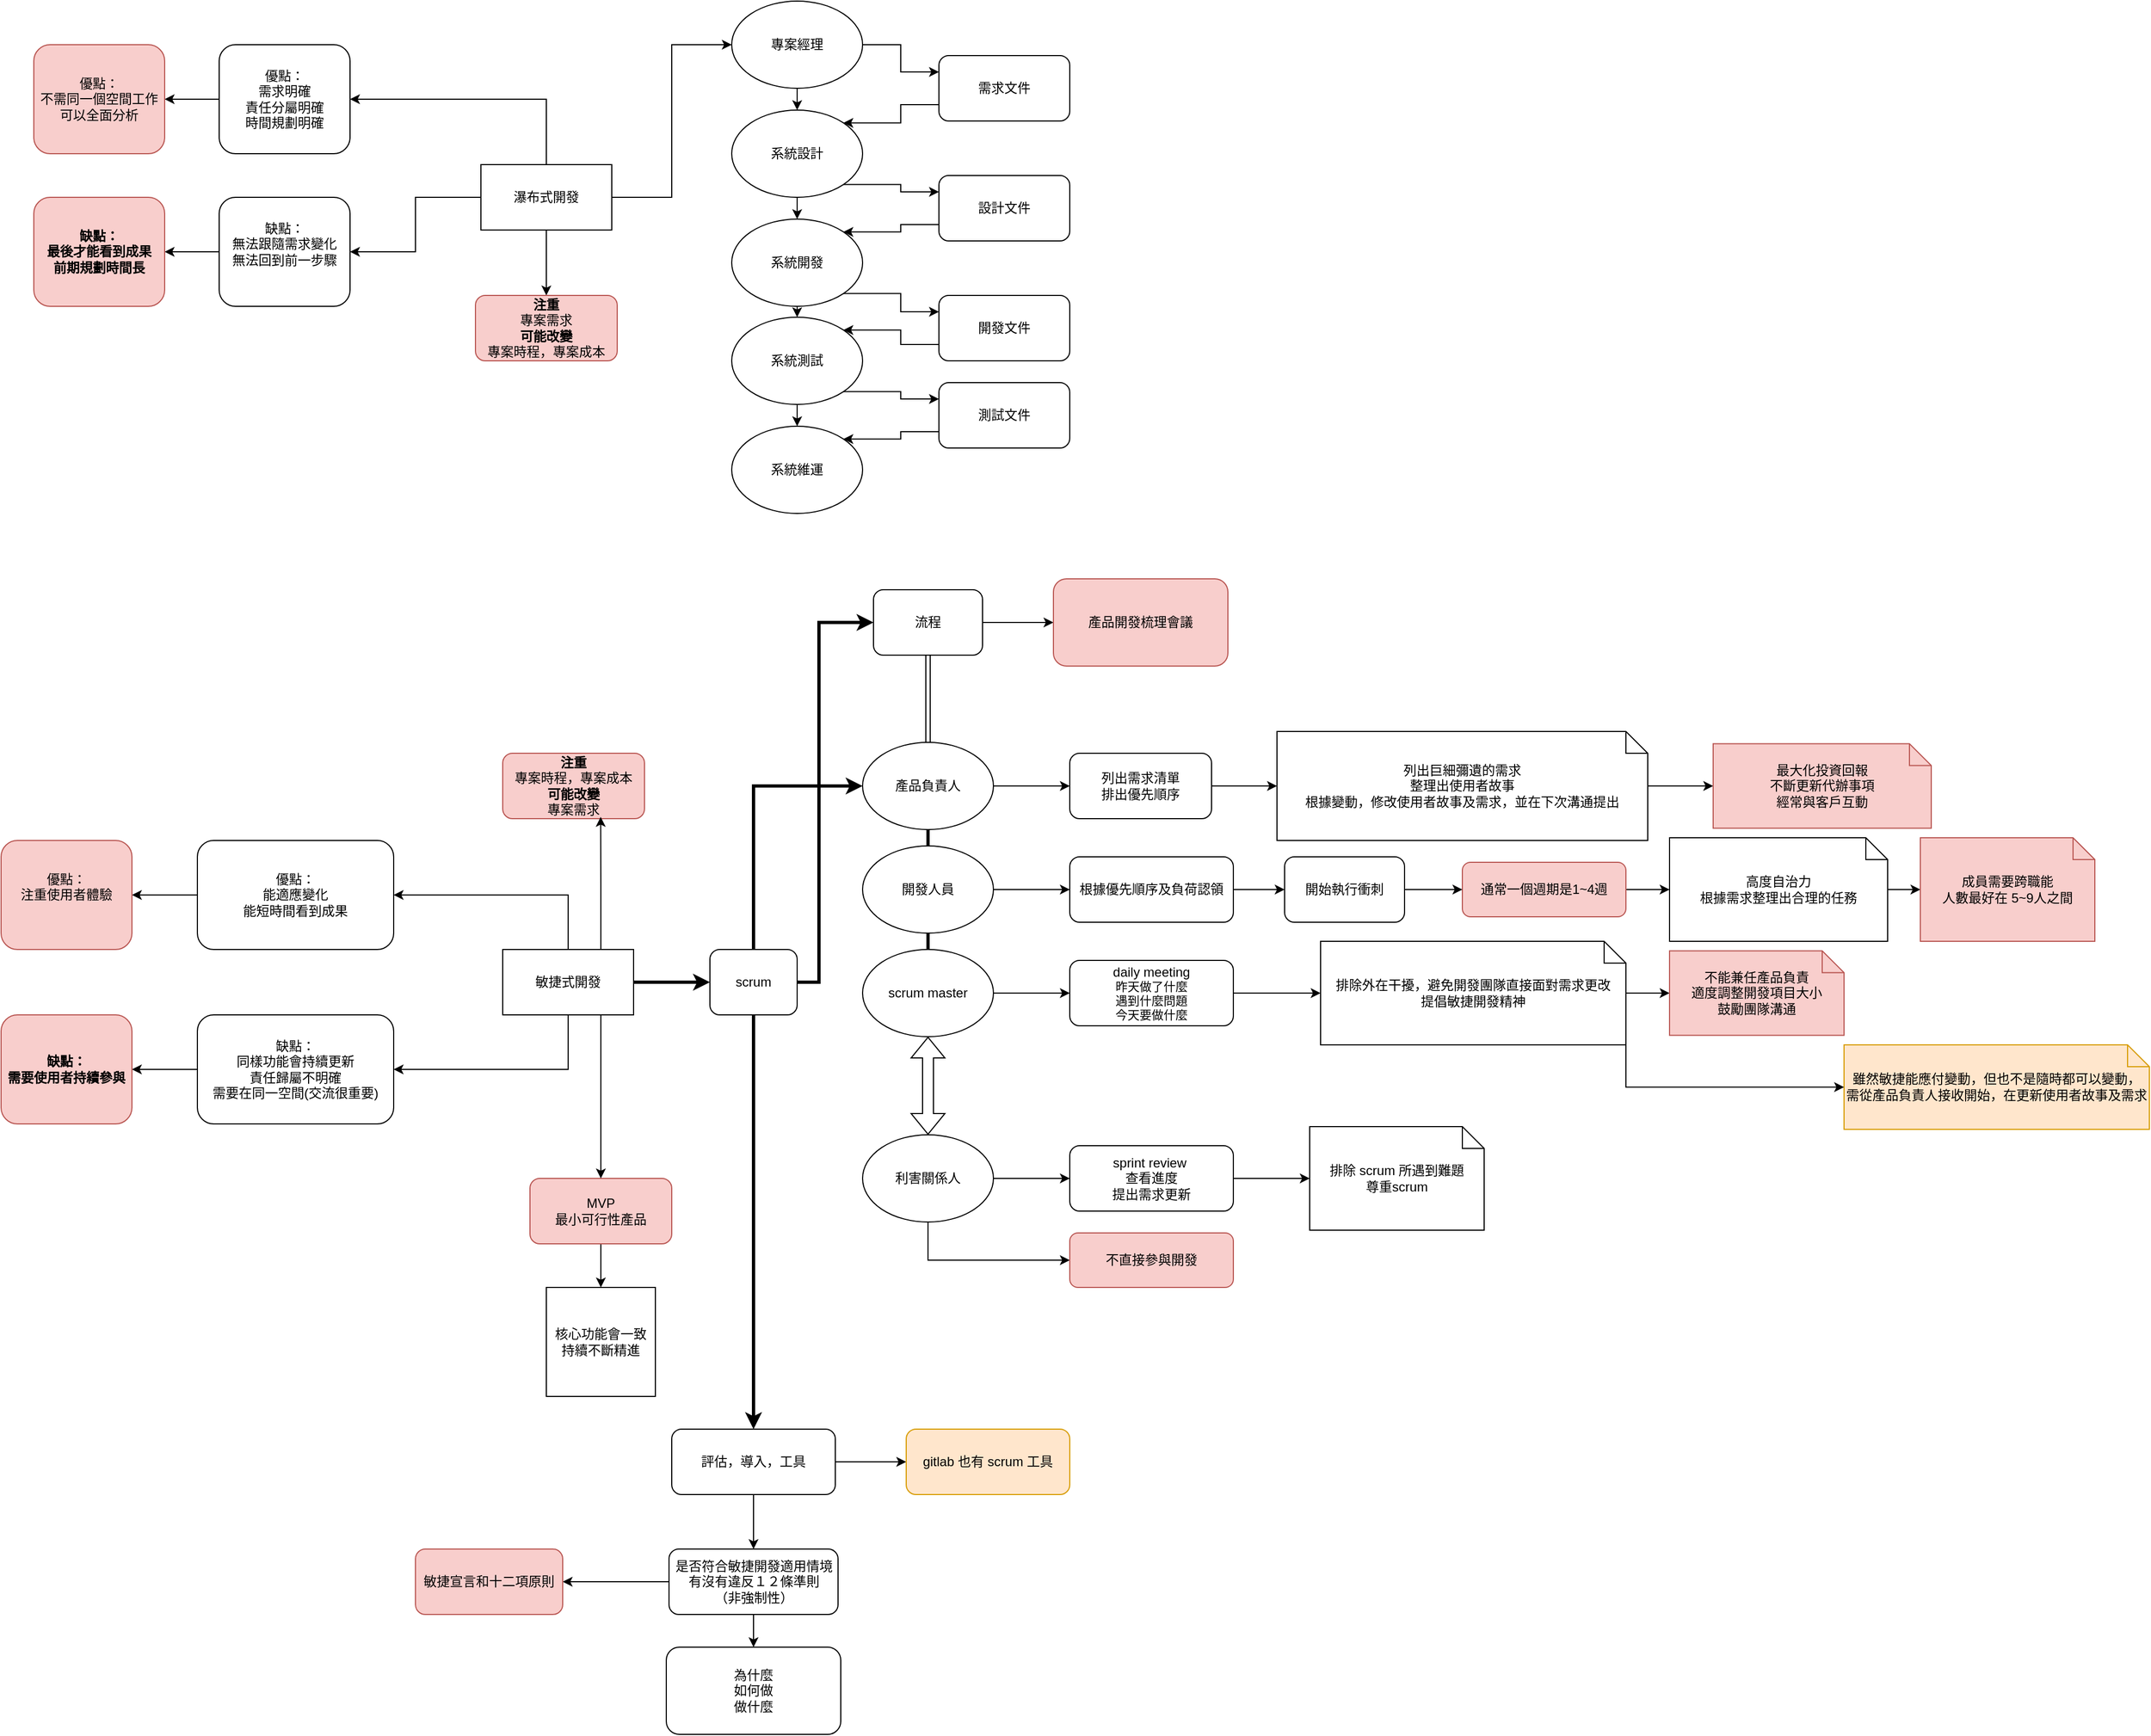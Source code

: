 <mxfile version="24.4.13" type="github">
  <diagram name="第 1 页" id="IrYBh-we4-hO0y2d7JYK">
    <mxGraphModel dx="2514" dy="2064" grid="1" gridSize="10" guides="1" tooltips="1" connect="1" arrows="1" fold="1" page="1" pageScale="1" pageWidth="827" pageHeight="1169" math="0" shadow="0">
      <root>
        <mxCell id="0" />
        <mxCell id="1" parent="0" />
        <mxCell id="txEXzCPCH6nZ4rqp-_Vv-50" style="edgeStyle=orthogonalEdgeStyle;rounded=0;orthogonalLoop=1;jettySize=auto;html=1;exitX=1;exitY=0.5;exitDx=0;exitDy=0;entryX=0;entryY=0.5;entryDx=0;entryDy=0;" edge="1" parent="1" source="txEXzCPCH6nZ4rqp-_Vv-1" target="txEXzCPCH6nZ4rqp-_Vv-47">
          <mxGeometry relative="1" as="geometry" />
        </mxCell>
        <mxCell id="txEXzCPCH6nZ4rqp-_Vv-131" value="" style="edgeStyle=orthogonalEdgeStyle;rounded=0;orthogonalLoop=1;jettySize=auto;html=1;shape=link;" edge="1" parent="1" source="txEXzCPCH6nZ4rqp-_Vv-1" target="txEXzCPCH6nZ4rqp-_Vv-129">
          <mxGeometry relative="1" as="geometry" />
        </mxCell>
        <mxCell id="txEXzCPCH6nZ4rqp-_Vv-1" value="產品負責人" style="ellipse;whiteSpace=wrap;html=1;" vertex="1" parent="1">
          <mxGeometry x="310" width="120" height="80" as="geometry" />
        </mxCell>
        <mxCell id="txEXzCPCH6nZ4rqp-_Vv-39" style="edgeStyle=orthogonalEdgeStyle;rounded=0;orthogonalLoop=1;jettySize=auto;html=1;exitX=1;exitY=0.5;exitDx=0;exitDy=0;entryX=0;entryY=0.5;entryDx=0;entryDy=0;strokeWidth=3;" edge="1" parent="1" source="txEXzCPCH6nZ4rqp-_Vv-2" target="txEXzCPCH6nZ4rqp-_Vv-38">
          <mxGeometry relative="1" as="geometry" />
        </mxCell>
        <mxCell id="txEXzCPCH6nZ4rqp-_Vv-62" style="edgeStyle=orthogonalEdgeStyle;rounded=0;orthogonalLoop=1;jettySize=auto;html=1;exitX=0.5;exitY=0;exitDx=0;exitDy=0;entryX=1;entryY=0.5;entryDx=0;entryDy=0;" edge="1" parent="1" source="txEXzCPCH6nZ4rqp-_Vv-2" target="txEXzCPCH6nZ4rqp-_Vv-60">
          <mxGeometry relative="1" as="geometry" />
        </mxCell>
        <mxCell id="txEXzCPCH6nZ4rqp-_Vv-63" style="edgeStyle=orthogonalEdgeStyle;rounded=0;orthogonalLoop=1;jettySize=auto;html=1;exitX=0.5;exitY=1;exitDx=0;exitDy=0;entryX=1;entryY=0.5;entryDx=0;entryDy=0;" edge="1" parent="1" source="txEXzCPCH6nZ4rqp-_Vv-2" target="txEXzCPCH6nZ4rqp-_Vv-61">
          <mxGeometry relative="1" as="geometry" />
        </mxCell>
        <mxCell id="txEXzCPCH6nZ4rqp-_Vv-2" value="敏捷式開發" style="rounded=0;whiteSpace=wrap;html=1;" vertex="1" parent="1">
          <mxGeometry x="-20" y="190" width="120" height="60" as="geometry" />
        </mxCell>
        <mxCell id="txEXzCPCH6nZ4rqp-_Vv-6" style="edgeStyle=orthogonalEdgeStyle;rounded=0;orthogonalLoop=1;jettySize=auto;html=1;exitX=1;exitY=0.5;exitDx=0;exitDy=0;entryX=0;entryY=0.5;entryDx=0;entryDy=0;" edge="1" parent="1" source="txEXzCPCH6nZ4rqp-_Vv-4" target="txEXzCPCH6nZ4rqp-_Vv-5">
          <mxGeometry relative="1" as="geometry" />
        </mxCell>
        <mxCell id="txEXzCPCH6nZ4rqp-_Vv-31" style="edgeStyle=orthogonalEdgeStyle;rounded=0;orthogonalLoop=1;jettySize=auto;html=1;exitX=0.5;exitY=0;exitDx=0;exitDy=0;entryX=1;entryY=0.5;entryDx=0;entryDy=0;" edge="1" parent="1" source="txEXzCPCH6nZ4rqp-_Vv-4" target="txEXzCPCH6nZ4rqp-_Vv-29">
          <mxGeometry relative="1" as="geometry" />
        </mxCell>
        <mxCell id="txEXzCPCH6nZ4rqp-_Vv-32" style="edgeStyle=orthogonalEdgeStyle;rounded=0;orthogonalLoop=1;jettySize=auto;html=1;exitX=0;exitY=0.5;exitDx=0;exitDy=0;entryX=1;entryY=0.5;entryDx=0;entryDy=0;" edge="1" parent="1" source="txEXzCPCH6nZ4rqp-_Vv-4" target="txEXzCPCH6nZ4rqp-_Vv-30">
          <mxGeometry relative="1" as="geometry" />
        </mxCell>
        <mxCell id="txEXzCPCH6nZ4rqp-_Vv-88" value="" style="edgeStyle=orthogonalEdgeStyle;rounded=0;orthogonalLoop=1;jettySize=auto;html=1;" edge="1" parent="1" source="txEXzCPCH6nZ4rqp-_Vv-4" target="txEXzCPCH6nZ4rqp-_Vv-86">
          <mxGeometry relative="1" as="geometry" />
        </mxCell>
        <mxCell id="txEXzCPCH6nZ4rqp-_Vv-4" value="瀑布式開發" style="rounded=0;whiteSpace=wrap;html=1;" vertex="1" parent="1">
          <mxGeometry x="-40" y="-530" width="120" height="60" as="geometry" />
        </mxCell>
        <mxCell id="txEXzCPCH6nZ4rqp-_Vv-17" style="edgeStyle=orthogonalEdgeStyle;rounded=0;orthogonalLoop=1;jettySize=auto;html=1;exitX=0.5;exitY=1;exitDx=0;exitDy=0;entryX=0.5;entryY=0;entryDx=0;entryDy=0;" edge="1" parent="1" source="txEXzCPCH6nZ4rqp-_Vv-5" target="txEXzCPCH6nZ4rqp-_Vv-8">
          <mxGeometry relative="1" as="geometry" />
        </mxCell>
        <mxCell id="txEXzCPCH6nZ4rqp-_Vv-21" style="edgeStyle=orthogonalEdgeStyle;rounded=0;orthogonalLoop=1;jettySize=auto;html=1;exitX=1;exitY=0.5;exitDx=0;exitDy=0;entryX=0;entryY=0.25;entryDx=0;entryDy=0;" edge="1" parent="1" source="txEXzCPCH6nZ4rqp-_Vv-5" target="txEXzCPCH6nZ4rqp-_Vv-11">
          <mxGeometry relative="1" as="geometry" />
        </mxCell>
        <mxCell id="txEXzCPCH6nZ4rqp-_Vv-5" value="專案經理" style="ellipse;whiteSpace=wrap;html=1;" vertex="1" parent="1">
          <mxGeometry x="190" y="-680" width="120" height="80" as="geometry" />
        </mxCell>
        <mxCell id="txEXzCPCH6nZ4rqp-_Vv-7" value="系統維運" style="ellipse;whiteSpace=wrap;html=1;" vertex="1" parent="1">
          <mxGeometry x="190" y="-290" width="120" height="80" as="geometry" />
        </mxCell>
        <mxCell id="txEXzCPCH6nZ4rqp-_Vv-18" style="edgeStyle=orthogonalEdgeStyle;rounded=0;orthogonalLoop=1;jettySize=auto;html=1;exitX=0.5;exitY=1;exitDx=0;exitDy=0;entryX=0.5;entryY=0;entryDx=0;entryDy=0;" edge="1" parent="1" source="txEXzCPCH6nZ4rqp-_Vv-8" target="txEXzCPCH6nZ4rqp-_Vv-9">
          <mxGeometry relative="1" as="geometry" />
        </mxCell>
        <mxCell id="txEXzCPCH6nZ4rqp-_Vv-23" style="edgeStyle=orthogonalEdgeStyle;rounded=0;orthogonalLoop=1;jettySize=auto;html=1;exitX=1;exitY=1;exitDx=0;exitDy=0;entryX=0;entryY=0.25;entryDx=0;entryDy=0;" edge="1" parent="1" source="txEXzCPCH6nZ4rqp-_Vv-8" target="txEXzCPCH6nZ4rqp-_Vv-14">
          <mxGeometry relative="1" as="geometry" />
        </mxCell>
        <mxCell id="txEXzCPCH6nZ4rqp-_Vv-8" value="系統設計" style="ellipse;whiteSpace=wrap;html=1;" vertex="1" parent="1">
          <mxGeometry x="190" y="-580" width="120" height="80" as="geometry" />
        </mxCell>
        <mxCell id="txEXzCPCH6nZ4rqp-_Vv-19" style="edgeStyle=orthogonalEdgeStyle;rounded=0;orthogonalLoop=1;jettySize=auto;html=1;exitX=0.5;exitY=1;exitDx=0;exitDy=0;entryX=0.5;entryY=0;entryDx=0;entryDy=0;" edge="1" parent="1" source="txEXzCPCH6nZ4rqp-_Vv-9" target="txEXzCPCH6nZ4rqp-_Vv-10">
          <mxGeometry relative="1" as="geometry" />
        </mxCell>
        <mxCell id="txEXzCPCH6nZ4rqp-_Vv-25" style="edgeStyle=orthogonalEdgeStyle;rounded=0;orthogonalLoop=1;jettySize=auto;html=1;exitX=1;exitY=1;exitDx=0;exitDy=0;entryX=0;entryY=0.25;entryDx=0;entryDy=0;" edge="1" parent="1" source="txEXzCPCH6nZ4rqp-_Vv-9" target="txEXzCPCH6nZ4rqp-_Vv-15">
          <mxGeometry relative="1" as="geometry" />
        </mxCell>
        <mxCell id="txEXzCPCH6nZ4rqp-_Vv-9" value="系統開發" style="ellipse;whiteSpace=wrap;html=1;" vertex="1" parent="1">
          <mxGeometry x="190" y="-480" width="120" height="80" as="geometry" />
        </mxCell>
        <mxCell id="txEXzCPCH6nZ4rqp-_Vv-20" style="edgeStyle=orthogonalEdgeStyle;rounded=0;orthogonalLoop=1;jettySize=auto;html=1;exitX=0.5;exitY=1;exitDx=0;exitDy=0;entryX=0.5;entryY=0;entryDx=0;entryDy=0;" edge="1" parent="1" source="txEXzCPCH6nZ4rqp-_Vv-10" target="txEXzCPCH6nZ4rqp-_Vv-7">
          <mxGeometry relative="1" as="geometry" />
        </mxCell>
        <mxCell id="txEXzCPCH6nZ4rqp-_Vv-27" style="edgeStyle=orthogonalEdgeStyle;rounded=0;orthogonalLoop=1;jettySize=auto;html=1;exitX=1;exitY=1;exitDx=0;exitDy=0;entryX=0;entryY=0.25;entryDx=0;entryDy=0;" edge="1" parent="1" source="txEXzCPCH6nZ4rqp-_Vv-10" target="txEXzCPCH6nZ4rqp-_Vv-16">
          <mxGeometry relative="1" as="geometry" />
        </mxCell>
        <mxCell id="txEXzCPCH6nZ4rqp-_Vv-10" value="系統測試" style="ellipse;whiteSpace=wrap;html=1;" vertex="1" parent="1">
          <mxGeometry x="190" y="-390" width="120" height="80" as="geometry" />
        </mxCell>
        <mxCell id="txEXzCPCH6nZ4rqp-_Vv-22" style="edgeStyle=orthogonalEdgeStyle;rounded=0;orthogonalLoop=1;jettySize=auto;html=1;exitX=0;exitY=0.75;exitDx=0;exitDy=0;entryX=1;entryY=0;entryDx=0;entryDy=0;" edge="1" parent="1" source="txEXzCPCH6nZ4rqp-_Vv-11" target="txEXzCPCH6nZ4rqp-_Vv-8">
          <mxGeometry relative="1" as="geometry" />
        </mxCell>
        <mxCell id="txEXzCPCH6nZ4rqp-_Vv-11" value="需求文件" style="rounded=1;whiteSpace=wrap;html=1;" vertex="1" parent="1">
          <mxGeometry x="380" y="-630" width="120" height="60" as="geometry" />
        </mxCell>
        <mxCell id="txEXzCPCH6nZ4rqp-_Vv-24" style="edgeStyle=orthogonalEdgeStyle;rounded=0;orthogonalLoop=1;jettySize=auto;html=1;exitX=0;exitY=0.75;exitDx=0;exitDy=0;entryX=1;entryY=0;entryDx=0;entryDy=0;" edge="1" parent="1" source="txEXzCPCH6nZ4rqp-_Vv-14" target="txEXzCPCH6nZ4rqp-_Vv-9">
          <mxGeometry relative="1" as="geometry" />
        </mxCell>
        <mxCell id="txEXzCPCH6nZ4rqp-_Vv-14" value="設計文件" style="rounded=1;whiteSpace=wrap;html=1;" vertex="1" parent="1">
          <mxGeometry x="380" y="-520" width="120" height="60" as="geometry" />
        </mxCell>
        <mxCell id="txEXzCPCH6nZ4rqp-_Vv-26" style="edgeStyle=orthogonalEdgeStyle;rounded=0;orthogonalLoop=1;jettySize=auto;html=1;exitX=0;exitY=0.75;exitDx=0;exitDy=0;entryX=1;entryY=0;entryDx=0;entryDy=0;" edge="1" parent="1" source="txEXzCPCH6nZ4rqp-_Vv-15" target="txEXzCPCH6nZ4rqp-_Vv-10">
          <mxGeometry relative="1" as="geometry" />
        </mxCell>
        <mxCell id="txEXzCPCH6nZ4rqp-_Vv-15" value="開發文件" style="rounded=1;whiteSpace=wrap;html=1;" vertex="1" parent="1">
          <mxGeometry x="380" y="-410" width="120" height="60" as="geometry" />
        </mxCell>
        <mxCell id="txEXzCPCH6nZ4rqp-_Vv-28" style="edgeStyle=orthogonalEdgeStyle;rounded=0;orthogonalLoop=1;jettySize=auto;html=1;exitX=0;exitY=0.75;exitDx=0;exitDy=0;entryX=1;entryY=0;entryDx=0;entryDy=0;" edge="1" parent="1" source="txEXzCPCH6nZ4rqp-_Vv-16" target="txEXzCPCH6nZ4rqp-_Vv-7">
          <mxGeometry relative="1" as="geometry" />
        </mxCell>
        <mxCell id="txEXzCPCH6nZ4rqp-_Vv-16" value="測試文件" style="rounded=1;whiteSpace=wrap;html=1;" vertex="1" parent="1">
          <mxGeometry x="380" y="-330" width="120" height="60" as="geometry" />
        </mxCell>
        <mxCell id="txEXzCPCH6nZ4rqp-_Vv-37" style="edgeStyle=orthogonalEdgeStyle;rounded=0;orthogonalLoop=1;jettySize=auto;html=1;exitX=0;exitY=0.5;exitDx=0;exitDy=0;entryX=1;entryY=0.5;entryDx=0;entryDy=0;" edge="1" parent="1" source="txEXzCPCH6nZ4rqp-_Vv-29" target="txEXzCPCH6nZ4rqp-_Vv-36">
          <mxGeometry relative="1" as="geometry" />
        </mxCell>
        <mxCell id="txEXzCPCH6nZ4rqp-_Vv-29" value="優點：&lt;div&gt;需求明確&lt;/div&gt;&lt;div&gt;責任分屬明確&lt;/div&gt;&lt;div&gt;時間規劃明確&lt;/div&gt;" style="rounded=1;whiteSpace=wrap;html=1;" vertex="1" parent="1">
          <mxGeometry x="-280" y="-640" width="120" height="100" as="geometry" />
        </mxCell>
        <mxCell id="txEXzCPCH6nZ4rqp-_Vv-35" style="edgeStyle=orthogonalEdgeStyle;rounded=0;orthogonalLoop=1;jettySize=auto;html=1;exitX=0;exitY=0.5;exitDx=0;exitDy=0;entryX=1;entryY=0.5;entryDx=0;entryDy=0;" edge="1" parent="1" source="txEXzCPCH6nZ4rqp-_Vv-30" target="txEXzCPCH6nZ4rqp-_Vv-34">
          <mxGeometry relative="1" as="geometry" />
        </mxCell>
        <mxCell id="txEXzCPCH6nZ4rqp-_Vv-30" value="缺點：&lt;div&gt;無法跟隨需求變化&lt;/div&gt;&lt;div&gt;無法回到前一步驟&lt;/div&gt;&lt;div&gt;&lt;br&gt;&lt;/div&gt;" style="rounded=1;whiteSpace=wrap;html=1;" vertex="1" parent="1">
          <mxGeometry x="-280" y="-500" width="120" height="100" as="geometry" />
        </mxCell>
        <mxCell id="txEXzCPCH6nZ4rqp-_Vv-34" value="缺點：&lt;div&gt;最後才能看到成果&lt;/div&gt;&lt;div&gt;前期規劃時間長&lt;/div&gt;" style="rounded=1;whiteSpace=wrap;html=1;fillColor=#f8cecc;strokeColor=#b85450;fontStyle=1" vertex="1" parent="1">
          <mxGeometry x="-450" y="-500" width="120" height="100" as="geometry" />
        </mxCell>
        <mxCell id="txEXzCPCH6nZ4rqp-_Vv-36" value="優點：&lt;div&gt;不需同一個空間工作&lt;/div&gt;&lt;div&gt;可以全面分析&lt;/div&gt;" style="rounded=1;whiteSpace=wrap;html=1;fillColor=#f8cecc;strokeColor=#b85450;" vertex="1" parent="1">
          <mxGeometry x="-450" y="-640" width="120" height="100" as="geometry" />
        </mxCell>
        <mxCell id="txEXzCPCH6nZ4rqp-_Vv-43" style="edgeStyle=orthogonalEdgeStyle;rounded=0;orthogonalLoop=1;jettySize=auto;html=1;exitX=0.5;exitY=0;exitDx=0;exitDy=0;entryX=0;entryY=0.5;entryDx=0;entryDy=0;strokeWidth=3;" edge="1" parent="1" source="txEXzCPCH6nZ4rqp-_Vv-38" target="txEXzCPCH6nZ4rqp-_Vv-1">
          <mxGeometry relative="1" as="geometry" />
        </mxCell>
        <mxCell id="txEXzCPCH6nZ4rqp-_Vv-94" style="edgeStyle=orthogonalEdgeStyle;rounded=0;orthogonalLoop=1;jettySize=auto;html=1;exitX=0.5;exitY=1;exitDx=0;exitDy=0;entryX=0.5;entryY=0;entryDx=0;entryDy=0;strokeWidth=3;" edge="1" parent="1" source="txEXzCPCH6nZ4rqp-_Vv-38" target="txEXzCPCH6nZ4rqp-_Vv-93">
          <mxGeometry relative="1" as="geometry" />
        </mxCell>
        <mxCell id="txEXzCPCH6nZ4rqp-_Vv-130" style="edgeStyle=orthogonalEdgeStyle;rounded=0;orthogonalLoop=1;jettySize=auto;html=1;exitX=1;exitY=0.5;exitDx=0;exitDy=0;entryX=0;entryY=0.5;entryDx=0;entryDy=0;strokeWidth=3;" edge="1" parent="1" source="txEXzCPCH6nZ4rqp-_Vv-38" target="txEXzCPCH6nZ4rqp-_Vv-129">
          <mxGeometry relative="1" as="geometry">
            <mxPoint x="580" y="630" as="targetPoint" />
            <Array as="points">
              <mxPoint x="270" y="220" />
              <mxPoint x="270" y="-110" />
            </Array>
          </mxGeometry>
        </mxCell>
        <mxCell id="txEXzCPCH6nZ4rqp-_Vv-38" value="scrum" style="rounded=1;whiteSpace=wrap;html=1;" vertex="1" parent="1">
          <mxGeometry x="170" y="190" width="80" height="60" as="geometry" />
        </mxCell>
        <mxCell id="txEXzCPCH6nZ4rqp-_Vv-51" style="edgeStyle=orthogonalEdgeStyle;rounded=0;orthogonalLoop=1;jettySize=auto;html=1;exitX=1;exitY=0.5;exitDx=0;exitDy=0;entryX=0;entryY=0.5;entryDx=0;entryDy=0;" edge="1" parent="1" source="txEXzCPCH6nZ4rqp-_Vv-40" target="txEXzCPCH6nZ4rqp-_Vv-48">
          <mxGeometry relative="1" as="geometry" />
        </mxCell>
        <mxCell id="txEXzCPCH6nZ4rqp-_Vv-40" value="開發人員" style="ellipse;whiteSpace=wrap;html=1;" vertex="1" parent="1">
          <mxGeometry x="310" y="95" width="120" height="80" as="geometry" />
        </mxCell>
        <mxCell id="txEXzCPCH6nZ4rqp-_Vv-52" style="edgeStyle=orthogonalEdgeStyle;rounded=0;orthogonalLoop=1;jettySize=auto;html=1;exitX=1;exitY=0.5;exitDx=0;exitDy=0;entryX=0;entryY=0.5;entryDx=0;entryDy=0;" edge="1" parent="1" source="txEXzCPCH6nZ4rqp-_Vv-41" target="txEXzCPCH6nZ4rqp-_Vv-49">
          <mxGeometry relative="1" as="geometry" />
        </mxCell>
        <mxCell id="txEXzCPCH6nZ4rqp-_Vv-41" value="scrum master" style="ellipse;whiteSpace=wrap;html=1;" vertex="1" parent="1">
          <mxGeometry x="310" y="190" width="120" height="80" as="geometry" />
        </mxCell>
        <mxCell id="txEXzCPCH6nZ4rqp-_Vv-55" style="edgeStyle=orthogonalEdgeStyle;rounded=0;orthogonalLoop=1;jettySize=auto;html=1;exitX=1;exitY=0.5;exitDx=0;exitDy=0;entryX=0;entryY=0.5;entryDx=0;entryDy=0;" edge="1" parent="1" source="txEXzCPCH6nZ4rqp-_Vv-42" target="txEXzCPCH6nZ4rqp-_Vv-54">
          <mxGeometry relative="1" as="geometry" />
        </mxCell>
        <mxCell id="txEXzCPCH6nZ4rqp-_Vv-92" style="edgeStyle=orthogonalEdgeStyle;rounded=0;orthogonalLoop=1;jettySize=auto;html=1;exitX=0.5;exitY=1;exitDx=0;exitDy=0;entryX=0;entryY=0.5;entryDx=0;entryDy=0;" edge="1" parent="1" source="txEXzCPCH6nZ4rqp-_Vv-42" target="txEXzCPCH6nZ4rqp-_Vv-56">
          <mxGeometry relative="1" as="geometry" />
        </mxCell>
        <mxCell id="txEXzCPCH6nZ4rqp-_Vv-42" value="利害關係人" style="ellipse;whiteSpace=wrap;html=1;" vertex="1" parent="1">
          <mxGeometry x="310" y="360" width="120" height="80" as="geometry" />
        </mxCell>
        <mxCell id="txEXzCPCH6nZ4rqp-_Vv-44" value="" style="endArrow=none;html=1;rounded=0;entryX=0.5;entryY=1;entryDx=0;entryDy=0;exitX=0.5;exitY=0;exitDx=0;exitDy=0;strokeWidth=3;" edge="1" parent="1" source="txEXzCPCH6nZ4rqp-_Vv-40" target="txEXzCPCH6nZ4rqp-_Vv-1">
          <mxGeometry width="50" height="50" relative="1" as="geometry">
            <mxPoint x="290" y="280" as="sourcePoint" />
            <mxPoint x="340" y="230" as="targetPoint" />
          </mxGeometry>
        </mxCell>
        <mxCell id="txEXzCPCH6nZ4rqp-_Vv-45" value="" style="endArrow=none;html=1;rounded=0;entryX=0.5;entryY=1;entryDx=0;entryDy=0;exitX=0.5;exitY=0;exitDx=0;exitDy=0;strokeWidth=3;" edge="1" parent="1" source="txEXzCPCH6nZ4rqp-_Vv-41" target="txEXzCPCH6nZ4rqp-_Vv-40">
          <mxGeometry width="50" height="50" relative="1" as="geometry">
            <mxPoint x="380" y="105" as="sourcePoint" />
            <mxPoint x="380" y="90" as="targetPoint" />
          </mxGeometry>
        </mxCell>
        <mxCell id="txEXzCPCH6nZ4rqp-_Vv-112" value="" style="edgeStyle=orthogonalEdgeStyle;rounded=0;orthogonalLoop=1;jettySize=auto;html=1;" edge="1" parent="1" source="txEXzCPCH6nZ4rqp-_Vv-47" target="txEXzCPCH6nZ4rqp-_Vv-106">
          <mxGeometry relative="1" as="geometry" />
        </mxCell>
        <mxCell id="txEXzCPCH6nZ4rqp-_Vv-47" value="列出需求清單&lt;div&gt;排出優先順序&lt;/div&gt;" style="rounded=1;whiteSpace=wrap;html=1;" vertex="1" parent="1">
          <mxGeometry x="500" y="10" width="130" height="60" as="geometry" />
        </mxCell>
        <mxCell id="txEXzCPCH6nZ4rqp-_Vv-90" style="edgeStyle=orthogonalEdgeStyle;rounded=0;orthogonalLoop=1;jettySize=auto;html=1;exitX=1;exitY=0.5;exitDx=0;exitDy=0;entryX=0;entryY=0.5;entryDx=0;entryDy=0;" edge="1" parent="1" source="txEXzCPCH6nZ4rqp-_Vv-48" target="txEXzCPCH6nZ4rqp-_Vv-89">
          <mxGeometry relative="1" as="geometry" />
        </mxCell>
        <mxCell id="txEXzCPCH6nZ4rqp-_Vv-48" value="根據優先順序及負荷認領" style="rounded=1;whiteSpace=wrap;html=1;" vertex="1" parent="1">
          <mxGeometry x="500" y="105" width="150" height="60" as="geometry" />
        </mxCell>
        <mxCell id="txEXzCPCH6nZ4rqp-_Vv-109" value="" style="edgeStyle=orthogonalEdgeStyle;rounded=0;orthogonalLoop=1;jettySize=auto;html=1;" edge="1" parent="1" source="txEXzCPCH6nZ4rqp-_Vv-49" target="txEXzCPCH6nZ4rqp-_Vv-108">
          <mxGeometry relative="1" as="geometry" />
        </mxCell>
        <mxCell id="txEXzCPCH6nZ4rqp-_Vv-49" value="daily meeting&lt;div style=&quot;font-size: 11px;&quot;&gt;&lt;font style=&quot;font-size: 11px;&quot;&gt;昨天做了什麼&lt;/font&gt;&lt;/div&gt;&lt;div style=&quot;font-size: 11px;&quot;&gt;&lt;font style=&quot;font-size: 11px;&quot;&gt;遇到什麼問題&lt;/font&gt;&lt;/div&gt;&lt;div style=&quot;font-size: 11px;&quot;&gt;&lt;font style=&quot;font-size: 11px;&quot;&gt;今天要做什麼&lt;/font&gt;&lt;/div&gt;" style="rounded=1;whiteSpace=wrap;html=1;" vertex="1" parent="1">
          <mxGeometry x="500" y="200" width="150" height="60" as="geometry" />
        </mxCell>
        <mxCell id="txEXzCPCH6nZ4rqp-_Vv-53" value="" style="shape=flexArrow;endArrow=classic;startArrow=classic;html=1;rounded=0;exitX=0.5;exitY=0;exitDx=0;exitDy=0;entryX=0.5;entryY=1;entryDx=0;entryDy=0;" edge="1" parent="1" source="txEXzCPCH6nZ4rqp-_Vv-42" target="txEXzCPCH6nZ4rqp-_Vv-41">
          <mxGeometry width="100" height="100" relative="1" as="geometry">
            <mxPoint x="320" y="270" as="sourcePoint" />
            <mxPoint x="420" y="170" as="targetPoint" />
          </mxGeometry>
        </mxCell>
        <mxCell id="txEXzCPCH6nZ4rqp-_Vv-114" value="" style="edgeStyle=orthogonalEdgeStyle;rounded=0;orthogonalLoop=1;jettySize=auto;html=1;" edge="1" parent="1" source="txEXzCPCH6nZ4rqp-_Vv-54" target="txEXzCPCH6nZ4rqp-_Vv-113">
          <mxGeometry relative="1" as="geometry" />
        </mxCell>
        <mxCell id="txEXzCPCH6nZ4rqp-_Vv-54" value="sprint review&amp;nbsp;&lt;div&gt;查看進度&lt;/div&gt;&lt;div&gt;提出需求更新&lt;/div&gt;" style="rounded=1;whiteSpace=wrap;html=1;" vertex="1" parent="1">
          <mxGeometry x="500" y="370" width="150" height="60" as="geometry" />
        </mxCell>
        <mxCell id="txEXzCPCH6nZ4rqp-_Vv-56" value="不直接參與開發" style="rounded=1;whiteSpace=wrap;html=1;fillColor=#f8cecc;strokeColor=#b85450;" vertex="1" parent="1">
          <mxGeometry x="500" y="450" width="150" height="50" as="geometry" />
        </mxCell>
        <mxCell id="txEXzCPCH6nZ4rqp-_Vv-111" value="" style="edgeStyle=orthogonalEdgeStyle;rounded=0;orthogonalLoop=1;jettySize=auto;html=1;" edge="1" parent="1" source="txEXzCPCH6nZ4rqp-_Vv-58" target="txEXzCPCH6nZ4rqp-_Vv-107">
          <mxGeometry relative="1" as="geometry" />
        </mxCell>
        <mxCell id="txEXzCPCH6nZ4rqp-_Vv-58" value="通常一個週期是1~4週" style="rounded=1;whiteSpace=wrap;html=1;fillColor=#f8cecc;strokeColor=#b85450;" vertex="1" parent="1">
          <mxGeometry x="860" y="110" width="150" height="50" as="geometry" />
        </mxCell>
        <mxCell id="txEXzCPCH6nZ4rqp-_Vv-66" style="edgeStyle=orthogonalEdgeStyle;rounded=0;orthogonalLoop=1;jettySize=auto;html=1;exitX=0;exitY=0.5;exitDx=0;exitDy=0;entryX=1;entryY=0.5;entryDx=0;entryDy=0;" edge="1" parent="1" source="txEXzCPCH6nZ4rqp-_Vv-60" target="txEXzCPCH6nZ4rqp-_Vv-65">
          <mxGeometry relative="1" as="geometry" />
        </mxCell>
        <mxCell id="txEXzCPCH6nZ4rqp-_Vv-60" value="優點：&lt;br&gt;&lt;div&gt;能適應變化&lt;/div&gt;&lt;div&gt;能短時間看到成果&lt;/div&gt;" style="rounded=1;whiteSpace=wrap;html=1;" vertex="1" parent="1">
          <mxGeometry x="-300" y="90" width="180" height="100" as="geometry" />
        </mxCell>
        <mxCell id="txEXzCPCH6nZ4rqp-_Vv-68" style="edgeStyle=orthogonalEdgeStyle;rounded=0;orthogonalLoop=1;jettySize=auto;html=1;exitX=0;exitY=0.5;exitDx=0;exitDy=0;entryX=1;entryY=0.5;entryDx=0;entryDy=0;" edge="1" parent="1" source="txEXzCPCH6nZ4rqp-_Vv-61" target="txEXzCPCH6nZ4rqp-_Vv-67">
          <mxGeometry relative="1" as="geometry" />
        </mxCell>
        <mxCell id="txEXzCPCH6nZ4rqp-_Vv-61" value="缺點：&lt;div&gt;同樣功能會持續更新&lt;/div&gt;&lt;div&gt;責任歸屬不明確&lt;/div&gt;&lt;div&gt;需要在同一空間(交流很重要)&lt;/div&gt;" style="rounded=1;whiteSpace=wrap;html=1;" vertex="1" parent="1">
          <mxGeometry x="-300" y="250" width="180" height="100" as="geometry" />
        </mxCell>
        <mxCell id="txEXzCPCH6nZ4rqp-_Vv-65" value="優點：&lt;div&gt;注重使用者體驗&lt;br&gt;&lt;div&gt;&lt;br&gt;&lt;/div&gt;&lt;/div&gt;" style="rounded=1;whiteSpace=wrap;html=1;fillColor=#f8cecc;strokeColor=#b85450;" vertex="1" parent="1">
          <mxGeometry x="-480" y="90" width="120" height="100" as="geometry" />
        </mxCell>
        <mxCell id="txEXzCPCH6nZ4rqp-_Vv-67" value="缺點：&lt;div&gt;需要使用者持續參與&lt;/div&gt;" style="rounded=1;whiteSpace=wrap;html=1;fillColor=#f8cecc;strokeColor=#b85450;fontStyle=1" vertex="1" parent="1">
          <mxGeometry x="-480" y="250" width="120" height="100" as="geometry" />
        </mxCell>
        <mxCell id="txEXzCPCH6nZ4rqp-_Vv-79" value="" style="edgeStyle=orthogonalEdgeStyle;rounded=0;orthogonalLoop=1;jettySize=auto;html=1;" edge="1" parent="1" source="txEXzCPCH6nZ4rqp-_Vv-69" target="txEXzCPCH6nZ4rqp-_Vv-77">
          <mxGeometry relative="1" as="geometry" />
        </mxCell>
        <mxCell id="txEXzCPCH6nZ4rqp-_Vv-69" value="MVP&lt;br&gt;&lt;div&gt;最小可行性產品&lt;/div&gt;" style="rounded=1;whiteSpace=wrap;html=1;fillColor=#f8cecc;strokeColor=#b85450;" vertex="1" parent="1">
          <mxGeometry x="5" y="400" width="130" height="60" as="geometry" />
        </mxCell>
        <mxCell id="txEXzCPCH6nZ4rqp-_Vv-77" value="核心功能會一致&lt;div&gt;持續不斷精進&lt;/div&gt;" style="whiteSpace=wrap;html=1;aspect=fixed;" vertex="1" parent="1">
          <mxGeometry x="20" y="500" width="100" height="100" as="geometry" />
        </mxCell>
        <mxCell id="txEXzCPCH6nZ4rqp-_Vv-83" value="&lt;b&gt;注重&lt;/b&gt;&lt;div&gt;專案時程，專案成本&lt;/div&gt;&lt;div&gt;&lt;b&gt;可能改變&lt;/b&gt;&lt;/div&gt;&lt;div&gt;專案需求&lt;/div&gt;" style="rounded=1;whiteSpace=wrap;html=1;fillColor=#f8cecc;strokeColor=#b85450;" vertex="1" parent="1">
          <mxGeometry x="-20" y="10" width="130" height="60" as="geometry" />
        </mxCell>
        <mxCell id="txEXzCPCH6nZ4rqp-_Vv-84" style="edgeStyle=orthogonalEdgeStyle;rounded=0;orthogonalLoop=1;jettySize=auto;html=1;exitX=0.75;exitY=0;exitDx=0;exitDy=0;entryX=0.691;entryY=0.973;entryDx=0;entryDy=0;entryPerimeter=0;" edge="1" parent="1" source="txEXzCPCH6nZ4rqp-_Vv-2" target="txEXzCPCH6nZ4rqp-_Vv-83">
          <mxGeometry relative="1" as="geometry" />
        </mxCell>
        <mxCell id="txEXzCPCH6nZ4rqp-_Vv-85" style="edgeStyle=orthogonalEdgeStyle;rounded=0;orthogonalLoop=1;jettySize=auto;html=1;exitX=0.75;exitY=1;exitDx=0;exitDy=0;" edge="1" parent="1" source="txEXzCPCH6nZ4rqp-_Vv-2" target="txEXzCPCH6nZ4rqp-_Vv-69">
          <mxGeometry relative="1" as="geometry" />
        </mxCell>
        <mxCell id="txEXzCPCH6nZ4rqp-_Vv-86" value="&lt;b&gt;注重&lt;/b&gt;&lt;div&gt;專案需求&lt;br&gt;&lt;/div&gt;&lt;div&gt;&lt;b&gt;可能改變&lt;/b&gt;&lt;/div&gt;&lt;div&gt;專案時程，專案成本&lt;/div&gt;" style="rounded=1;whiteSpace=wrap;html=1;fillColor=#f8cecc;strokeColor=#b85450;" vertex="1" parent="1">
          <mxGeometry x="-45" y="-410" width="130" height="60" as="geometry" />
        </mxCell>
        <mxCell id="txEXzCPCH6nZ4rqp-_Vv-91" value="" style="edgeStyle=orthogonalEdgeStyle;rounded=0;orthogonalLoop=1;jettySize=auto;html=1;" edge="1" parent="1" source="txEXzCPCH6nZ4rqp-_Vv-89" target="txEXzCPCH6nZ4rqp-_Vv-58">
          <mxGeometry relative="1" as="geometry" />
        </mxCell>
        <mxCell id="txEXzCPCH6nZ4rqp-_Vv-89" value="開始執行衝刺" style="rounded=1;whiteSpace=wrap;html=1;" vertex="1" parent="1">
          <mxGeometry x="697" y="105" width="110" height="60" as="geometry" />
        </mxCell>
        <mxCell id="txEXzCPCH6nZ4rqp-_Vv-99" value="" style="edgeStyle=orthogonalEdgeStyle;rounded=0;orthogonalLoop=1;jettySize=auto;html=1;" edge="1" parent="1" source="txEXzCPCH6nZ4rqp-_Vv-93" target="txEXzCPCH6nZ4rqp-_Vv-98">
          <mxGeometry relative="1" as="geometry" />
        </mxCell>
        <mxCell id="txEXzCPCH6nZ4rqp-_Vv-101" value="" style="edgeStyle=orthogonalEdgeStyle;rounded=0;orthogonalLoop=1;jettySize=auto;html=1;" edge="1" parent="1" source="txEXzCPCH6nZ4rqp-_Vv-93" target="txEXzCPCH6nZ4rqp-_Vv-100">
          <mxGeometry relative="1" as="geometry" />
        </mxCell>
        <mxCell id="txEXzCPCH6nZ4rqp-_Vv-93" value="評估，導入，工具" style="rounded=1;whiteSpace=wrap;html=1;" vertex="1" parent="1">
          <mxGeometry x="135" y="630" width="150" height="60" as="geometry" />
        </mxCell>
        <mxCell id="txEXzCPCH6nZ4rqp-_Vv-103" value="" style="edgeStyle=orthogonalEdgeStyle;rounded=0;orthogonalLoop=1;jettySize=auto;html=1;" edge="1" parent="1" source="txEXzCPCH6nZ4rqp-_Vv-98" target="txEXzCPCH6nZ4rqp-_Vv-102">
          <mxGeometry relative="1" as="geometry" />
        </mxCell>
        <mxCell id="txEXzCPCH6nZ4rqp-_Vv-105" value="" style="edgeStyle=orthogonalEdgeStyle;rounded=0;orthogonalLoop=1;jettySize=auto;html=1;" edge="1" parent="1" source="txEXzCPCH6nZ4rqp-_Vv-98" target="txEXzCPCH6nZ4rqp-_Vv-104">
          <mxGeometry relative="1" as="geometry" />
        </mxCell>
        <mxCell id="txEXzCPCH6nZ4rqp-_Vv-98" value="是否符合敏捷開發適用情境&lt;div&gt;有沒有違反１２條準則&lt;/div&gt;&lt;div&gt;（非強制性）&lt;/div&gt;" style="rounded=1;whiteSpace=wrap;html=1;" vertex="1" parent="1">
          <mxGeometry x="132.5" y="740" width="155" height="60" as="geometry" />
        </mxCell>
        <mxCell id="txEXzCPCH6nZ4rqp-_Vv-100" value="gitlab 也有 scrum 工具" style="rounded=1;whiteSpace=wrap;html=1;fillColor=#ffe6cc;strokeColor=#d79b00;" vertex="1" parent="1">
          <mxGeometry x="350" y="630" width="150" height="60" as="geometry" />
        </mxCell>
        <mxCell id="txEXzCPCH6nZ4rqp-_Vv-102" value="為什麼&lt;div&gt;如何做&lt;/div&gt;&lt;div&gt;做什麼&lt;/div&gt;" style="rounded=1;whiteSpace=wrap;html=1;" vertex="1" parent="1">
          <mxGeometry x="130" y="830" width="160" height="80" as="geometry" />
        </mxCell>
        <mxCell id="txEXzCPCH6nZ4rqp-_Vv-104" value="&lt;div&gt;敏捷宣言和十二項原則&lt;/div&gt;" style="whiteSpace=wrap;html=1;rounded=1;fillColor=#f8cecc;strokeColor=#b85450;" vertex="1" parent="1">
          <mxGeometry x="-100" y="740" width="135" height="60" as="geometry" />
        </mxCell>
        <mxCell id="txEXzCPCH6nZ4rqp-_Vv-119" value="" style="edgeStyle=orthogonalEdgeStyle;rounded=0;orthogonalLoop=1;jettySize=auto;html=1;" edge="1" parent="1" source="txEXzCPCH6nZ4rqp-_Vv-106" target="txEXzCPCH6nZ4rqp-_Vv-117">
          <mxGeometry relative="1" as="geometry" />
        </mxCell>
        <mxCell id="txEXzCPCH6nZ4rqp-_Vv-106" value="列出巨細彌遺的需求&lt;div&gt;整理出使用者故事&lt;/div&gt;&lt;div&gt;根據變動，修改使用者故事及需求，並在下次溝通提出&lt;/div&gt;" style="shape=note;size=20;whiteSpace=wrap;html=1;" vertex="1" parent="1">
          <mxGeometry x="690" y="-10" width="340" height="100" as="geometry" />
        </mxCell>
        <mxCell id="txEXzCPCH6nZ4rqp-_Vv-116" value="" style="edgeStyle=orthogonalEdgeStyle;rounded=0;orthogonalLoop=1;jettySize=auto;html=1;" edge="1" parent="1" source="txEXzCPCH6nZ4rqp-_Vv-107" target="txEXzCPCH6nZ4rqp-_Vv-115">
          <mxGeometry relative="1" as="geometry" />
        </mxCell>
        <mxCell id="txEXzCPCH6nZ4rqp-_Vv-107" value="高度自治力&lt;div&gt;根據需求整理出合理的任務&lt;br&gt;&lt;/div&gt;" style="shape=note;size=20;whiteSpace=wrap;html=1;" vertex="1" parent="1">
          <mxGeometry x="1050" y="87.5" width="200" height="95" as="geometry" />
        </mxCell>
        <mxCell id="txEXzCPCH6nZ4rqp-_Vv-121" value="" style="edgeStyle=orthogonalEdgeStyle;rounded=0;orthogonalLoop=1;jettySize=auto;html=1;" edge="1" parent="1" source="txEXzCPCH6nZ4rqp-_Vv-108" target="txEXzCPCH6nZ4rqp-_Vv-120">
          <mxGeometry relative="1" as="geometry" />
        </mxCell>
        <mxCell id="txEXzCPCH6nZ4rqp-_Vv-108" value="&lt;div&gt;排除外在干擾，避免開發團隊直接面對需求更改&lt;/div&gt;&lt;div&gt;提倡敏捷開發精神&lt;/div&gt;" style="shape=note;size=20;whiteSpace=wrap;html=1;" vertex="1" parent="1">
          <mxGeometry x="730" y="182.5" width="280" height="95" as="geometry" />
        </mxCell>
        <mxCell id="txEXzCPCH6nZ4rqp-_Vv-113" value="排除 scrum 所遇到難題&lt;div&gt;尊重scrum&lt;span data-darkreader-inline-color=&quot;&quot; data-darkreader-inline-bgcolor=&quot;&quot; style=&quot;font-family: monospace; font-size: 0px; text-align: start; text-wrap: nowrap; background-color: initial; color: rgb(0, 0, 0); --darkreader-inline-bgcolor: initial; --darkreader-inline-color: #e3e1de;&quot;&gt;%3CmxGraphModel%3E%3Croot%3E%3CmxCell%20id%3D%220%22%2F%3E%3CmxCell%20id%3D%221%22%20parent%3D%220%22%2F%3E%3CmxCell%20id%3D%222%22%20value%3D%22%26lt%3Bdiv%26gt%3B%E6%8E%92%E9%99%A4%E5%A4%96%E5%9C%A8%E5%B9%B2%E6%93%BE%EF%BC%8C%E9%81%BF%E5%85%8D%E9%96%8B%E7%99%BC%E5%9C%98%E9%9A%8A%E7%9B%B4%E6%8E%A5%E9%9D%A2%E5%B0%8D%E9%9C%80%E6%B1%82%E6%9B%B4%E6%94%B9%26lt%3B%2Fdiv%26gt%3B%26lt%3Bdiv%26gt%3B%E6%8F%90%E5%80%A1%E6%95%8F%E6%8D%B7%E9%96%8B%E7%99%BC%E7%B2%BE%E7%A5%9E%26lt%3B%2Fdiv%26gt%3B%22%20style%3D%22shape%3Dnote%3Bsize%3D20%3BwhiteSpace%3Dwrap%3Bhtml%3D1%3B%22%20vertex%3D%221%22%20parent%3D%221%22%3E%3CmxGeometry%20x%3D%22730%22%20y%3D%22182.5%22%20width%3D%22280%22%20height%3D%2295%22%20as%3D%22geometry%22%2F%3E%3C%2FmxCell%3E%3C%2Froot%3E%3C%2FmxGraphModel%3E&lt;/span&gt;&lt;/div&gt;" style="shape=note;size=20;whiteSpace=wrap;html=1;" vertex="1" parent="1">
          <mxGeometry x="720" y="352.5" width="160" height="95" as="geometry" />
        </mxCell>
        <mxCell id="txEXzCPCH6nZ4rqp-_Vv-115" value="成員需要跨職能&lt;div&gt;人數最好在 5~9人之間&lt;/div&gt;" style="shape=note;size=20;whiteSpace=wrap;html=1;fillColor=#f8cecc;strokeColor=#b85450;" vertex="1" parent="1">
          <mxGeometry x="1280" y="87.5" width="160" height="95" as="geometry" />
        </mxCell>
        <mxCell id="txEXzCPCH6nZ4rqp-_Vv-117" value="最大化投資回報&lt;div&gt;不斷更新代辦事項&lt;/div&gt;&lt;div&gt;經常與客戶互動&lt;/div&gt;" style="shape=note;size=20;whiteSpace=wrap;html=1;fillColor=#f8cecc;strokeColor=#b85450;" vertex="1" parent="1">
          <mxGeometry x="1090" y="1.25" width="200" height="77.5" as="geometry" />
        </mxCell>
        <mxCell id="txEXzCPCH6nZ4rqp-_Vv-120" value="不能兼任產品負責&lt;div&gt;適度調整開發項目大小&lt;/div&gt;&lt;div&gt;鼓勵團隊溝通&lt;/div&gt;" style="shape=note;size=20;whiteSpace=wrap;html=1;fillColor=#f8cecc;strokeColor=#b85450;" vertex="1" parent="1">
          <mxGeometry x="1050" y="191.25" width="160" height="77.5" as="geometry" />
        </mxCell>
        <mxCell id="txEXzCPCH6nZ4rqp-_Vv-127" value="雖然敏捷能應付變動，但也不是隨時都可以變動，&lt;div&gt;需從產品負責人接收開始，在更新使用者故事及需求&lt;/div&gt;" style="shape=note;size=20;whiteSpace=wrap;html=1;fillColor=#ffe6cc;strokeColor=#d79b00;" vertex="1" parent="1">
          <mxGeometry x="1210" y="277.5" width="280" height="77.5" as="geometry" />
        </mxCell>
        <mxCell id="txEXzCPCH6nZ4rqp-_Vv-128" style="edgeStyle=orthogonalEdgeStyle;rounded=0;orthogonalLoop=1;jettySize=auto;html=1;exitX=1;exitY=1;exitDx=0;exitDy=0;exitPerimeter=0;entryX=0;entryY=0.5;entryDx=0;entryDy=0;entryPerimeter=0;" edge="1" parent="1" source="txEXzCPCH6nZ4rqp-_Vv-108" target="txEXzCPCH6nZ4rqp-_Vv-127">
          <mxGeometry relative="1" as="geometry" />
        </mxCell>
        <mxCell id="txEXzCPCH6nZ4rqp-_Vv-136" value="" style="edgeStyle=orthogonalEdgeStyle;rounded=0;orthogonalLoop=1;jettySize=auto;html=1;" edge="1" parent="1" source="txEXzCPCH6nZ4rqp-_Vv-129" target="txEXzCPCH6nZ4rqp-_Vv-133">
          <mxGeometry relative="1" as="geometry" />
        </mxCell>
        <mxCell id="txEXzCPCH6nZ4rqp-_Vv-129" value="流程" style="rounded=1;whiteSpace=wrap;html=1;" vertex="1" parent="1">
          <mxGeometry x="320" y="-140" width="100" height="60" as="geometry" />
        </mxCell>
        <mxCell id="txEXzCPCH6nZ4rqp-_Vv-133" value="產品開發梳理會議" style="whiteSpace=wrap;html=1;rounded=1;fillColor=#f8cecc;strokeColor=#b85450;" vertex="1" parent="1">
          <mxGeometry x="485" y="-150" width="160" height="80" as="geometry" />
        </mxCell>
      </root>
    </mxGraphModel>
  </diagram>
</mxfile>
